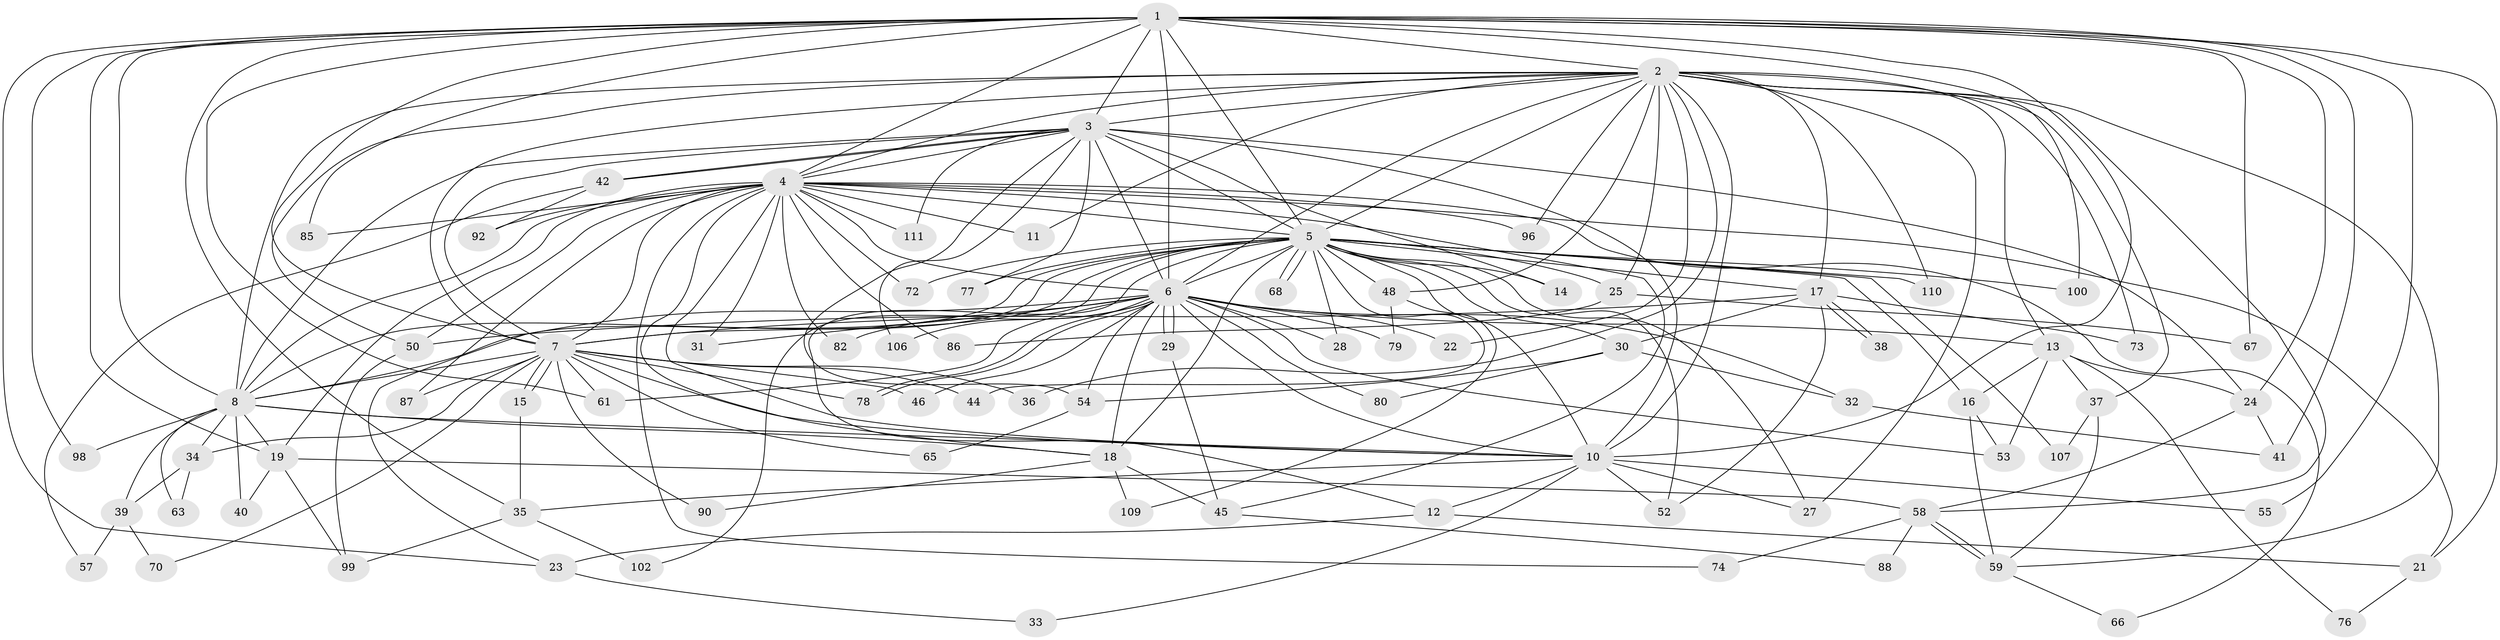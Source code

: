 // original degree distribution, {24: 0.017543859649122806, 25: 0.008771929824561403, 18: 0.008771929824561403, 26: 0.008771929824561403, 28: 0.008771929824561403, 21: 0.008771929824561403, 16: 0.017543859649122806, 17: 0.008771929824561403, 2: 0.5789473684210527, 4: 0.12280701754385964, 7: 0.02631578947368421, 3: 0.13157894736842105, 9: 0.008771929824561403, 6: 0.02631578947368421, 5: 0.017543859649122806}
// Generated by graph-tools (version 1.1) at 2025/11/02/27/25 16:11:01]
// undirected, 83 vertices, 205 edges
graph export_dot {
graph [start="1"]
  node [color=gray90,style=filled];
  1 [super="+49"];
  2 [super="+112"];
  3 [super="+95"];
  4 [super="+47"];
  5 [super="+9"];
  6 [super="+81"];
  7 [super="+108"];
  8 [super="+26"];
  10 [super="+51"];
  11;
  12;
  13 [super="+56"];
  14;
  15;
  16 [super="+83"];
  17 [super="+20"];
  18 [super="+75"];
  19 [super="+104"];
  21 [super="+43"];
  22;
  23 [super="+69"];
  24 [super="+64"];
  25;
  27 [super="+89"];
  28;
  29 [super="+101"];
  30 [super="+105"];
  31;
  32;
  33;
  34;
  35 [super="+71"];
  36;
  37 [super="+62"];
  38;
  39 [super="+113"];
  40;
  41;
  42;
  44;
  45;
  46;
  48;
  50 [super="+97"];
  52 [super="+103"];
  53 [super="+84"];
  54 [super="+91"];
  55;
  57;
  58 [super="+60"];
  59 [super="+94"];
  61 [super="+93"];
  63;
  65;
  66;
  67;
  68;
  70;
  72;
  73;
  74;
  76;
  77;
  78;
  79;
  80;
  82;
  85;
  86;
  87;
  88;
  90;
  92;
  96;
  98;
  99 [super="+114"];
  100;
  102;
  106;
  107;
  109;
  110;
  111;
  1 -- 2;
  1 -- 3 [weight=2];
  1 -- 4 [weight=2];
  1 -- 5 [weight=2];
  1 -- 6;
  1 -- 7;
  1 -- 8;
  1 -- 10;
  1 -- 21;
  1 -- 23;
  1 -- 24;
  1 -- 41 [weight=2];
  1 -- 55;
  1 -- 61;
  1 -- 67;
  1 -- 85;
  1 -- 98;
  1 -- 100;
  1 -- 19;
  1 -- 35;
  2 -- 3;
  2 -- 4;
  2 -- 5 [weight=2];
  2 -- 6;
  2 -- 7;
  2 -- 8;
  2 -- 10 [weight=2];
  2 -- 11;
  2 -- 13;
  2 -- 17;
  2 -- 22;
  2 -- 25;
  2 -- 36;
  2 -- 37;
  2 -- 48;
  2 -- 58;
  2 -- 73;
  2 -- 96;
  2 -- 110;
  2 -- 50;
  2 -- 27;
  2 -- 59;
  3 -- 4;
  3 -- 5 [weight=2];
  3 -- 6;
  3 -- 7;
  3 -- 8;
  3 -- 10;
  3 -- 14;
  3 -- 24;
  3 -- 42;
  3 -- 42;
  3 -- 77;
  3 -- 106;
  3 -- 111;
  3 -- 54;
  4 -- 5 [weight=2];
  4 -- 6;
  4 -- 7;
  4 -- 8;
  4 -- 10;
  4 -- 11;
  4 -- 19;
  4 -- 21;
  4 -- 31;
  4 -- 45;
  4 -- 50 [weight=2];
  4 -- 66;
  4 -- 72;
  4 -- 74;
  4 -- 82;
  4 -- 85;
  4 -- 86;
  4 -- 87;
  4 -- 92;
  4 -- 96;
  4 -- 111;
  4 -- 18;
  5 -- 6 [weight=3];
  5 -- 7 [weight=2];
  5 -- 8 [weight=2];
  5 -- 10 [weight=2];
  5 -- 12;
  5 -- 14;
  5 -- 17;
  5 -- 25;
  5 -- 27;
  5 -- 28;
  5 -- 30 [weight=2];
  5 -- 48;
  5 -- 52;
  5 -- 68;
  5 -- 68;
  5 -- 100;
  5 -- 102;
  5 -- 72;
  5 -- 107;
  5 -- 44;
  5 -- 77;
  5 -- 110;
  5 -- 16;
  5 -- 18;
  5 -- 23;
  6 -- 7;
  6 -- 8;
  6 -- 10;
  6 -- 13;
  6 -- 18;
  6 -- 22;
  6 -- 28;
  6 -- 29;
  6 -- 29;
  6 -- 31;
  6 -- 32;
  6 -- 46;
  6 -- 53;
  6 -- 54;
  6 -- 78;
  6 -- 78;
  6 -- 79;
  6 -- 80;
  6 -- 82;
  6 -- 106;
  6 -- 61;
  7 -- 8;
  7 -- 10;
  7 -- 15;
  7 -- 15;
  7 -- 34;
  7 -- 36;
  7 -- 44;
  7 -- 46;
  7 -- 61;
  7 -- 65;
  7 -- 70;
  7 -- 87;
  7 -- 90;
  7 -- 78;
  8 -- 10;
  8 -- 19;
  8 -- 34;
  8 -- 39 [weight=2];
  8 -- 40;
  8 -- 63;
  8 -- 98;
  8 -- 18;
  10 -- 12;
  10 -- 27;
  10 -- 33;
  10 -- 35;
  10 -- 52;
  10 -- 55;
  12 -- 23;
  12 -- 21;
  13 -- 16;
  13 -- 37;
  13 -- 76;
  13 -- 24;
  13 -- 53;
  15 -- 35;
  16 -- 53;
  16 -- 59;
  17 -- 30;
  17 -- 38;
  17 -- 38;
  17 -- 50;
  17 -- 73;
  17 -- 52;
  18 -- 45;
  18 -- 90;
  18 -- 109;
  19 -- 40;
  19 -- 58;
  19 -- 99;
  21 -- 76;
  23 -- 33;
  24 -- 58;
  24 -- 41;
  25 -- 67;
  25 -- 86;
  29 -- 45;
  30 -- 32;
  30 -- 54;
  30 -- 80;
  32 -- 41;
  34 -- 39;
  34 -- 63;
  35 -- 102;
  35 -- 99;
  37 -- 107;
  37 -- 59;
  39 -- 57;
  39 -- 70;
  42 -- 57;
  42 -- 92;
  45 -- 88;
  48 -- 79;
  48 -- 109;
  50 -- 99;
  54 -- 65;
  58 -- 59;
  58 -- 59;
  58 -- 74;
  58 -- 88;
  59 -- 66;
}
